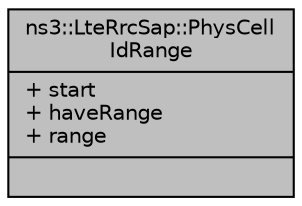 digraph "ns3::LteRrcSap::PhysCellIdRange"
{
  edge [fontname="Helvetica",fontsize="10",labelfontname="Helvetica",labelfontsize="10"];
  node [fontname="Helvetica",fontsize="10",shape=record];
  Node1 [label="{ns3::LteRrcSap::PhysCell\lIdRange\n|+ start\l+ haveRange\l+ range\l|}",height=0.2,width=0.4,color="black", fillcolor="grey75", style="filled", fontcolor="black"];
}

